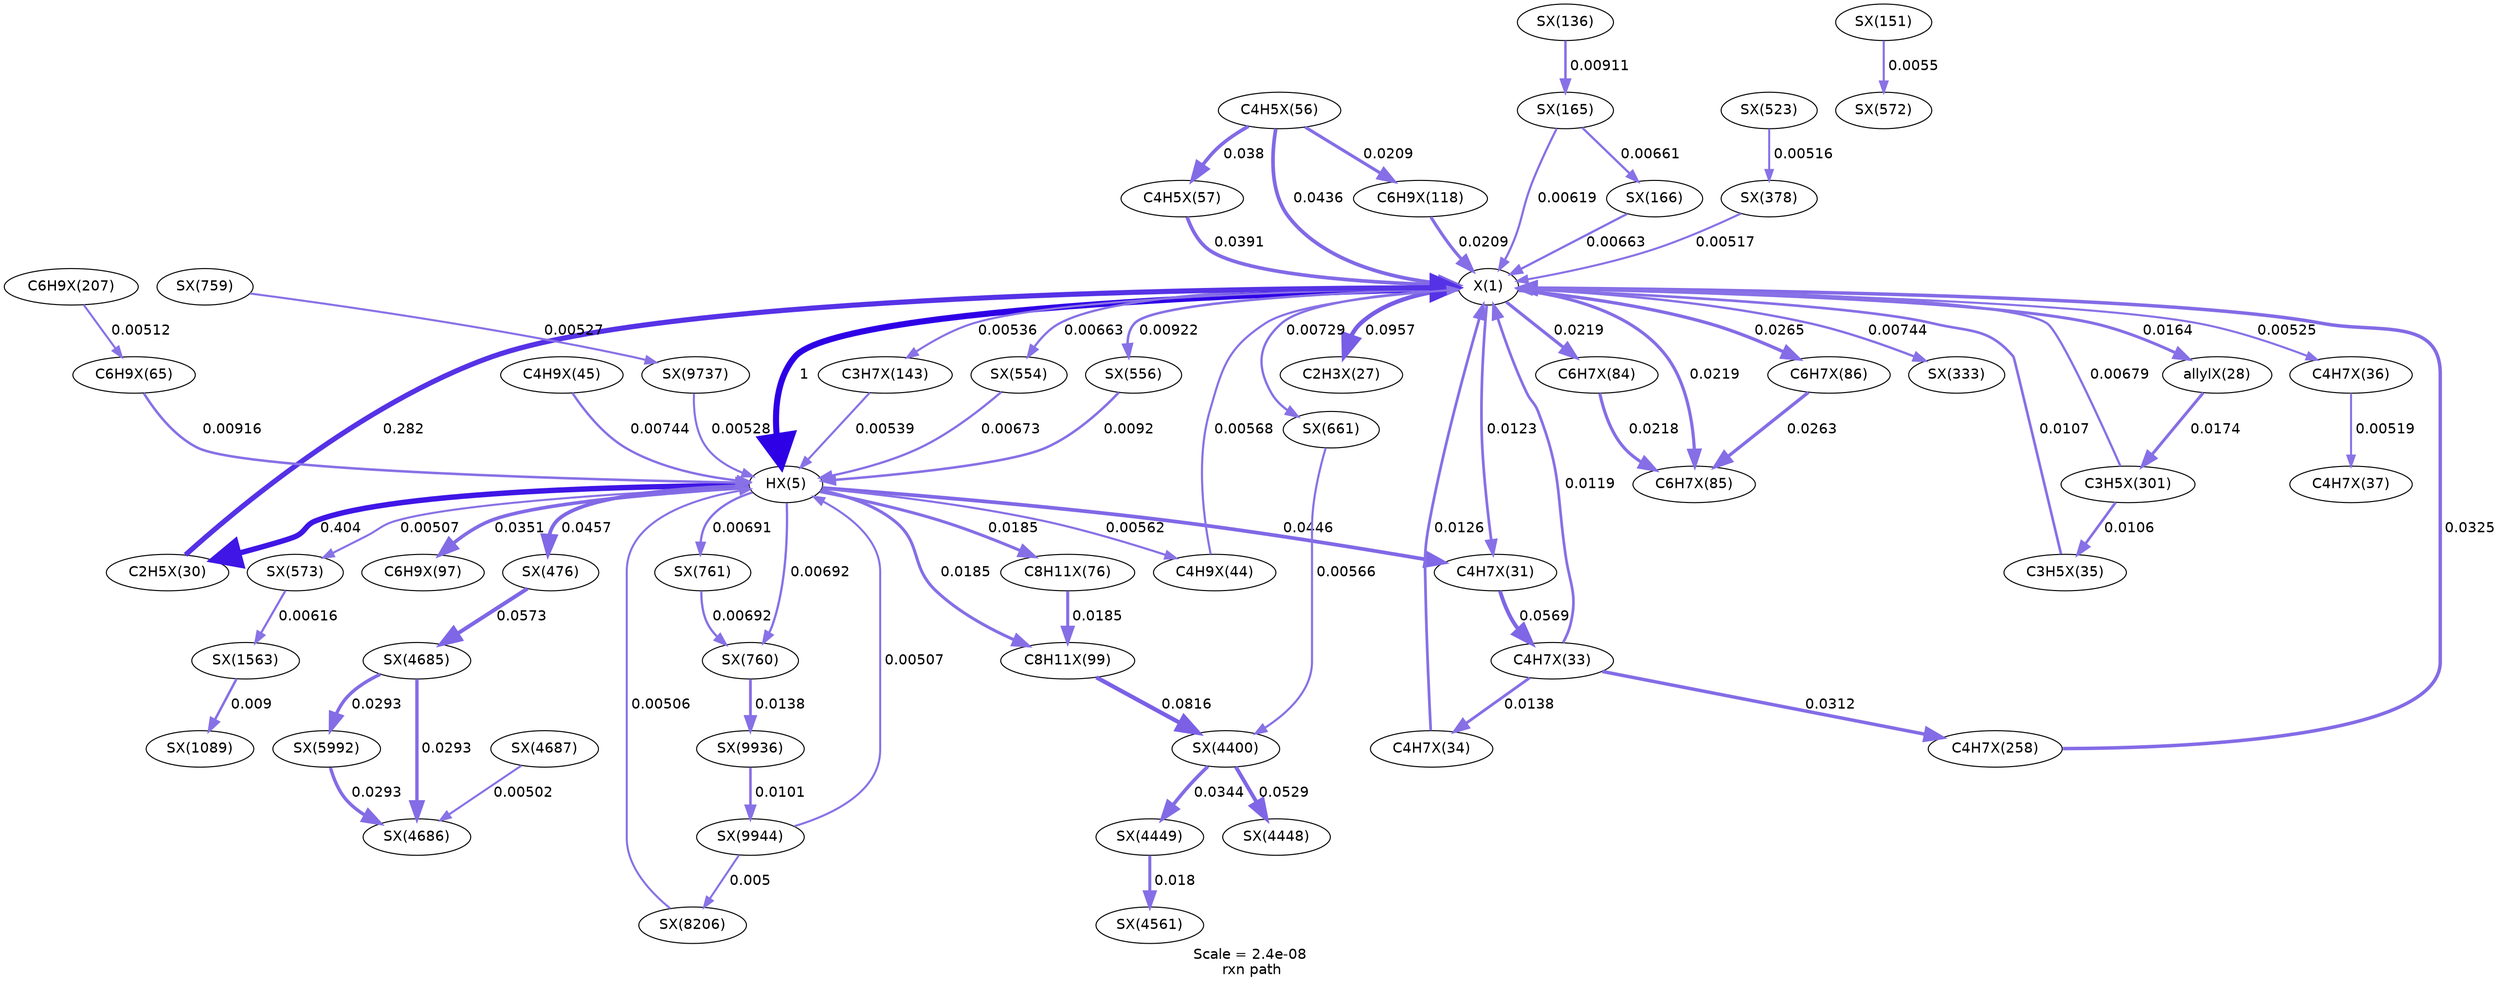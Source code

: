digraph reaction_paths {
center=1;
s70 -> s71[fontname="Helvetica", style="setlinewidth(6)", arrowsize=3, color="0.7, 1.5, 0.9"
, label=" 1"];
s70 -> s72[fontname="Helvetica", style="setlinewidth(4.23)", arrowsize=2.11, color="0.7, 0.596, 0.9"
, label=" 0.0957"];
s88 -> s70[fontname="Helvetica", style="setlinewidth(3.55)", arrowsize=1.78, color="0.7, 0.539, 0.9"
, label=" 0.0391"];
s87 -> s70[fontname="Helvetica", style="setlinewidth(3.63)", arrowsize=1.82, color="0.7, 0.544, 0.9"
, label=" 0.0436"];
s75 -> s70[fontname="Helvetica", style="setlinewidth(5.04)", arrowsize=2.52, color="0.7, 0.782, 0.9"
, label=" 0.282"];
s70 -> s76[fontname="Helvetica", style="setlinewidth(2.68)", arrowsize=1.34, color="0.7, 0.512, 0.9"
, label=" 0.0123"];
s78 -> s70[fontname="Helvetica", style="setlinewidth(2.66)", arrowsize=1.33, color="0.7, 0.512, 0.9"
, label=" 0.0119"];
s79 -> s70[fontname="Helvetica", style="setlinewidth(2.7)", arrowsize=1.35, color="0.7, 0.513, 0.9"
, label=" 0.0126"];
s118 -> s70[fontname="Helvetica", style="setlinewidth(3.41)", arrowsize=1.71, color="0.7, 0.533, 0.9"
, label=" 0.0325"];
s70 -> s96[fontname="Helvetica", style="setlinewidth(3.26)", arrowsize=1.63, color="0.7, 0.527, 0.9"
, label=" 0.0265"];
s99 -> s70[fontname="Helvetica", style="setlinewidth(3.08)", arrowsize=1.54, color="0.7, 0.521, 0.9"
, label=" 0.0209"];
s70 -> s95[fontname="Helvetica", style="setlinewidth(3.11)", arrowsize=1.56, color="0.7, 0.522, 0.9"
, label=" 0.0219"];
s70 -> s94[fontname="Helvetica", style="setlinewidth(3.11)", arrowsize=1.56, color="0.7, 0.522, 0.9"
, label=" 0.0219"];
s83 -> s70[fontname="Helvetica", style="setlinewidth(2.1)", arrowsize=1.05, color="0.7, 0.506, 0.9"
, label=" 0.00568"];
s70 -> s73[fontname="Helvetica", style="setlinewidth(2.9)", arrowsize=1.45, color="0.7, 0.516, 0.9"
, label=" 0.0164"];
s123 -> s70[fontname="Helvetica", style="setlinewidth(2.23)", arrowsize=1.12, color="0.7, 0.507, 0.9"
, label=" 0.00679"];
s80 -> s70[fontname="Helvetica", style="setlinewidth(2.57)", arrowsize=1.29, color="0.7, 0.511, 0.9"
, label=" 0.0107"];
s70 -> s104[fontname="Helvetica", style="setlinewidth(2.05)", arrowsize=1.03, color="0.7, 0.505, 0.9"
, label=" 0.00536"];
s112 -> s70[fontname="Helvetica", style="setlinewidth(2.16)", arrowsize=1.08, color="0.7, 0.506, 0.9"
, label=" 0.00619"];
s113 -> s70[fontname="Helvetica", style="setlinewidth(2.21)", arrowsize=1.11, color="0.7, 0.507, 0.9"
, label=" 0.00663"];
s70 -> s125[fontname="Helvetica", style="setlinewidth(2.3)", arrowsize=1.15, color="0.7, 0.507, 0.9"
, label=" 0.00744"];
s70 -> s141[fontname="Helvetica", style="setlinewidth(2.28)", arrowsize=1.14, color="0.7, 0.507, 0.9"
, label=" 0.00729"];
s70 -> s81[fontname="Helvetica", style="setlinewidth(2.04)", arrowsize=1.02, color="0.7, 0.505, 0.9"
, label=" 0.00525"];
s129 -> s70[fontname="Helvetica", style="setlinewidth(2.02)", arrowsize=1.01, color="0.7, 0.505, 0.9"
, label=" 0.00517"];
s70 -> s136[fontname="Helvetica", style="setlinewidth(2.46)", arrowsize=1.23, color="0.7, 0.509, 0.9"
, label=" 0.00922"];
s70 -> s135[fontname="Helvetica", style="setlinewidth(2.21)", arrowsize=1.11, color="0.7, 0.507, 0.9"
, label=" 0.00663"];
s71 -> s75[fontname="Helvetica", style="setlinewidth(5.32)", arrowsize=2.66, color="0.7, 0.904, 0.9"
, label=" 0.404"];
s84 -> s71[fontname="Helvetica", style="setlinewidth(2.3)", arrowsize=1.15, color="0.7, 0.507, 0.9"
, label=" 0.00744"];
s71 -> s76[fontname="Helvetica", style="setlinewidth(3.65)", arrowsize=1.83, color="0.7, 0.545, 0.9"
, label=" 0.0446"];
s89 -> s71[fontname="Helvetica", style="setlinewidth(2.46)", arrowsize=1.23, color="0.7, 0.509, 0.9"
, label=" 0.00916"];
s71 -> s97[fontname="Helvetica", style="setlinewidth(3.47)", arrowsize=1.74, color="0.7, 0.535, 0.9"
, label=" 0.0351"];
s71 -> s83[fontname="Helvetica", style="setlinewidth(2.09)", arrowsize=1.04, color="0.7, 0.506, 0.9"
, label=" 0.00562"];
s104 -> s71[fontname="Helvetica", style="setlinewidth(2.06)", arrowsize=1.03, color="0.7, 0.505, 0.9"
, label=" 0.00539"];
s71 -> s138[fontname="Helvetica", style="setlinewidth(2.01)", arrowsize=1.01, color="0.7, 0.505, 0.9"
, label=" 0.00507"];
s71 -> s98[fontname="Helvetica", style="setlinewidth(2.99)", arrowsize=1.49, color="0.7, 0.518, 0.9"
, label=" 0.0185"];
s71 -> s92[fontname="Helvetica", style="setlinewidth(2.99)", arrowsize=1.49, color="0.7, 0.518, 0.9"
, label=" 0.0185"];
s71 -> s132[fontname="Helvetica", style="setlinewidth(3.67)", arrowsize=1.84, color="0.7, 0.546, 0.9"
, label=" 0.0457"];
s136 -> s71[fontname="Helvetica", style="setlinewidth(2.46)", arrowsize=1.23, color="0.7, 0.509, 0.9"
, label=" 0.0092"];
s135 -> s71[fontname="Helvetica", style="setlinewidth(2.22)", arrowsize=1.11, color="0.7, 0.507, 0.9"
, label=" 0.00673"];
s198 -> s71[fontname="Helvetica", style="setlinewidth(2.04)", arrowsize=1.02, color="0.7, 0.505, 0.9"
, label=" 0.00528"];
s71 -> s143[fontname="Helvetica", style="setlinewidth(2.25)", arrowsize=1.12, color="0.7, 0.507, 0.9"
, label=" 0.00692"];
s71 -> s144[fontname="Helvetica", style="setlinewidth(2.24)", arrowsize=1.12, color="0.7, 0.507, 0.9"
, label=" 0.00691"];
s201 -> s71[fontname="Helvetica", style="setlinewidth(2.01)", arrowsize=1.01, color="0.7, 0.505, 0.9"
, label=" 0.00507"];
s197 -> s71[fontname="Helvetica", style="setlinewidth(2.01)", arrowsize=1, color="0.7, 0.505, 0.9"
, label=" 0.00506"];
s87 -> s88[fontname="Helvetica", style="setlinewidth(3.53)", arrowsize=1.77, color="0.7, 0.538, 0.9"
, label=" 0.038"];
s87 -> s99[fontname="Helvetica", style="setlinewidth(3.08)", arrowsize=1.54, color="0.7, 0.521, 0.9"
, label=" 0.0209"];
s76 -> s78[fontname="Helvetica", style="setlinewidth(3.84)", arrowsize=1.92, color="0.7, 0.557, 0.9"
, label=" 0.0569"];
s78 -> s79[fontname="Helvetica", style="setlinewidth(2.77)", arrowsize=1.38, color="0.7, 0.514, 0.9"
, label=" 0.0138"];
s78 -> s118[fontname="Helvetica", style="setlinewidth(3.38)", arrowsize=1.69, color="0.7, 0.531, 0.9"
, label=" 0.0312"];
s96 -> s95[fontname="Helvetica", style="setlinewidth(3.25)", arrowsize=1.63, color="0.7, 0.526, 0.9"
, label=" 0.0263"];
s94 -> s95[fontname="Helvetica", style="setlinewidth(3.11)", arrowsize=1.56, color="0.7, 0.522, 0.9"
, label=" 0.0218"];
s116 -> s89[fontname="Helvetica", style="setlinewidth(2.02)", arrowsize=1.01, color="0.7, 0.505, 0.9"
, label=" 0.00512"];
s73 -> s123[fontname="Helvetica", style="setlinewidth(2.94)", arrowsize=1.47, color="0.7, 0.517, 0.9"
, label=" 0.0174"];
s123 -> s80[fontname="Helvetica", style="setlinewidth(2.57)", arrowsize=1.28, color="0.7, 0.511, 0.9"
, label=" 0.0106"];
s138 -> s171[fontname="Helvetica", style="setlinewidth(2.16)", arrowsize=1.08, color="0.7, 0.506, 0.9"
, label=" 0.00616"];
s171 -> s156[fontname="Helvetica", style="setlinewidth(2.44)", arrowsize=1.22, color="0.7, 0.509, 0.9"
, label=" 0.009"];
s109 -> s137[fontname="Helvetica", style="setlinewidth(2.07)", arrowsize=1.04, color="0.7, 0.506, 0.9"
, label=" 0.0055"];
s103 -> s112[fontname="Helvetica", style="setlinewidth(2.45)", arrowsize=1.23, color="0.7, 0.509, 0.9"
, label=" 0.00911"];
s112 -> s113[fontname="Helvetica", style="setlinewidth(2.21)", arrowsize=1.11, color="0.7, 0.507, 0.9"
, label=" 0.00661"];
s92 -> s98[fontname="Helvetica", style="setlinewidth(2.99)", arrowsize=1.49, color="0.7, 0.519, 0.9"
, label=" 0.0185"];
s98 -> s179[fontname="Helvetica", style="setlinewidth(4.11)", arrowsize=2.05, color="0.7, 0.582, 0.9"
, label=" 0.0816"];
s141 -> s179[fontname="Helvetica", style="setlinewidth(2.09)", arrowsize=1.05, color="0.7, 0.506, 0.9"
, label=" 0.00566"];
s179 -> s182[fontname="Helvetica", style="setlinewidth(3.46)", arrowsize=1.73, color="0.7, 0.534, 0.9"
, label=" 0.0344"];
s179 -> s181[fontname="Helvetica", style="setlinewidth(3.78)", arrowsize=1.89, color="0.7, 0.553, 0.9"
, label=" 0.0529"];
s182 -> s185[fontname="Helvetica", style="setlinewidth(2.97)", arrowsize=1.48, color="0.7, 0.518, 0.9"
, label=" 0.018"];
s81 -> s82[fontname="Helvetica", style="setlinewidth(2.03)", arrowsize=1.01, color="0.7, 0.505, 0.9"
, label=" 0.00519"];
s132 -> s187[fontname="Helvetica", style="setlinewidth(3.84)", arrowsize=1.92, color="0.7, 0.557, 0.9"
, label=" 0.0573"];
s187 -> s188[fontname="Helvetica", style="setlinewidth(3.33)", arrowsize=1.67, color="0.7, 0.529, 0.9"
, label=" 0.0293"];
s187 -> s193[fontname="Helvetica", style="setlinewidth(3.33)", arrowsize=1.67, color="0.7, 0.529, 0.9"
, label=" 0.0293"];
s189 -> s188[fontname="Helvetica", style="setlinewidth(2)", arrowsize=1, color="0.7, 0.505, 0.9"
, label=" 0.00502"];
s193 -> s188[fontname="Helvetica", style="setlinewidth(3.33)", arrowsize=1.67, color="0.7, 0.529, 0.9"
, label=" 0.0293"];
s134 -> s129[fontname="Helvetica", style="setlinewidth(2.02)", arrowsize=1.01, color="0.7, 0.505, 0.9"
, label=" 0.00516"];
s142 -> s198[fontname="Helvetica", style="setlinewidth(2.04)", arrowsize=1.02, color="0.7, 0.505, 0.9"
, label=" 0.00527"];
s143 -> s200[fontname="Helvetica", style="setlinewidth(2.77)", arrowsize=1.38, color="0.7, 0.514, 0.9"
, label=" 0.0138"];
s200 -> s201[fontname="Helvetica", style="setlinewidth(2.53)", arrowsize=1.27, color="0.7, 0.51, 0.9"
, label=" 0.0101"];
s144 -> s143[fontname="Helvetica", style="setlinewidth(2.24)", arrowsize=1.12, color="0.7, 0.507, 0.9"
, label=" 0.00692"];
s201 -> s197[fontname="Helvetica", style="setlinewidth(2)", arrowsize=1, color="0.7, 0.505, 0.9"
, label=" 0.005"];
s70 [ fontname="Helvetica", label="X(1)"];
s71 [ fontname="Helvetica", label="HX(5)"];
s72 [ fontname="Helvetica", label="C2H3X(27)"];
s73 [ fontname="Helvetica", label="allylX(28)"];
s75 [ fontname="Helvetica", label="C2H5X(30)"];
s76 [ fontname="Helvetica", label="C4H7X(31)"];
s78 [ fontname="Helvetica", label="C4H7X(33)"];
s79 [ fontname="Helvetica", label="C4H7X(34)"];
s80 [ fontname="Helvetica", label="C3H5X(35)"];
s81 [ fontname="Helvetica", label="C4H7X(36)"];
s82 [ fontname="Helvetica", label="C4H7X(37)"];
s83 [ fontname="Helvetica", label="C4H9X(44)"];
s84 [ fontname="Helvetica", label="C4H9X(45)"];
s87 [ fontname="Helvetica", label="C4H5X(56)"];
s88 [ fontname="Helvetica", label="C4H5X(57)"];
s89 [ fontname="Helvetica", label="C6H9X(65)"];
s92 [ fontname="Helvetica", label="C8H11X(76)"];
s94 [ fontname="Helvetica", label="C6H7X(84)"];
s95 [ fontname="Helvetica", label="C6H7X(85)"];
s96 [ fontname="Helvetica", label="C6H7X(86)"];
s97 [ fontname="Helvetica", label="C6H9X(97)"];
s98 [ fontname="Helvetica", label="C8H11X(99)"];
s99 [ fontname="Helvetica", label="C6H9X(118)"];
s103 [ fontname="Helvetica", label="SX(136)"];
s104 [ fontname="Helvetica", label="C3H7X(143)"];
s109 [ fontname="Helvetica", label="SX(151)"];
s112 [ fontname="Helvetica", label="SX(165)"];
s113 [ fontname="Helvetica", label="SX(166)"];
s116 [ fontname="Helvetica", label="C6H9X(207)"];
s118 [ fontname="Helvetica", label="C4H7X(258)"];
s123 [ fontname="Helvetica", label="C3H5X(301)"];
s125 [ fontname="Helvetica", label="SX(333)"];
s129 [ fontname="Helvetica", label="SX(378)"];
s132 [ fontname="Helvetica", label="SX(476)"];
s134 [ fontname="Helvetica", label="SX(523)"];
s135 [ fontname="Helvetica", label="SX(554)"];
s136 [ fontname="Helvetica", label="SX(556)"];
s137 [ fontname="Helvetica", label="SX(572)"];
s138 [ fontname="Helvetica", label="SX(573)"];
s141 [ fontname="Helvetica", label="SX(661)"];
s142 [ fontname="Helvetica", label="SX(759)"];
s143 [ fontname="Helvetica", label="SX(760)"];
s144 [ fontname="Helvetica", label="SX(761)"];
s156 [ fontname="Helvetica", label="SX(1089)"];
s171 [ fontname="Helvetica", label="SX(1563)"];
s179 [ fontname="Helvetica", label="SX(4400)"];
s181 [ fontname="Helvetica", label="SX(4448)"];
s182 [ fontname="Helvetica", label="SX(4449)"];
s185 [ fontname="Helvetica", label="SX(4561)"];
s187 [ fontname="Helvetica", label="SX(4685)"];
s188 [ fontname="Helvetica", label="SX(4686)"];
s189 [ fontname="Helvetica", label="SX(4687)"];
s193 [ fontname="Helvetica", label="SX(5992)"];
s197 [ fontname="Helvetica", label="SX(8206)"];
s198 [ fontname="Helvetica", label="SX(9737)"];
s200 [ fontname="Helvetica", label="SX(9936)"];
s201 [ fontname="Helvetica", label="SX(9944)"];
 label = "Scale = 2.4e-08\l rxn path";
 fontname = "Helvetica";
}

